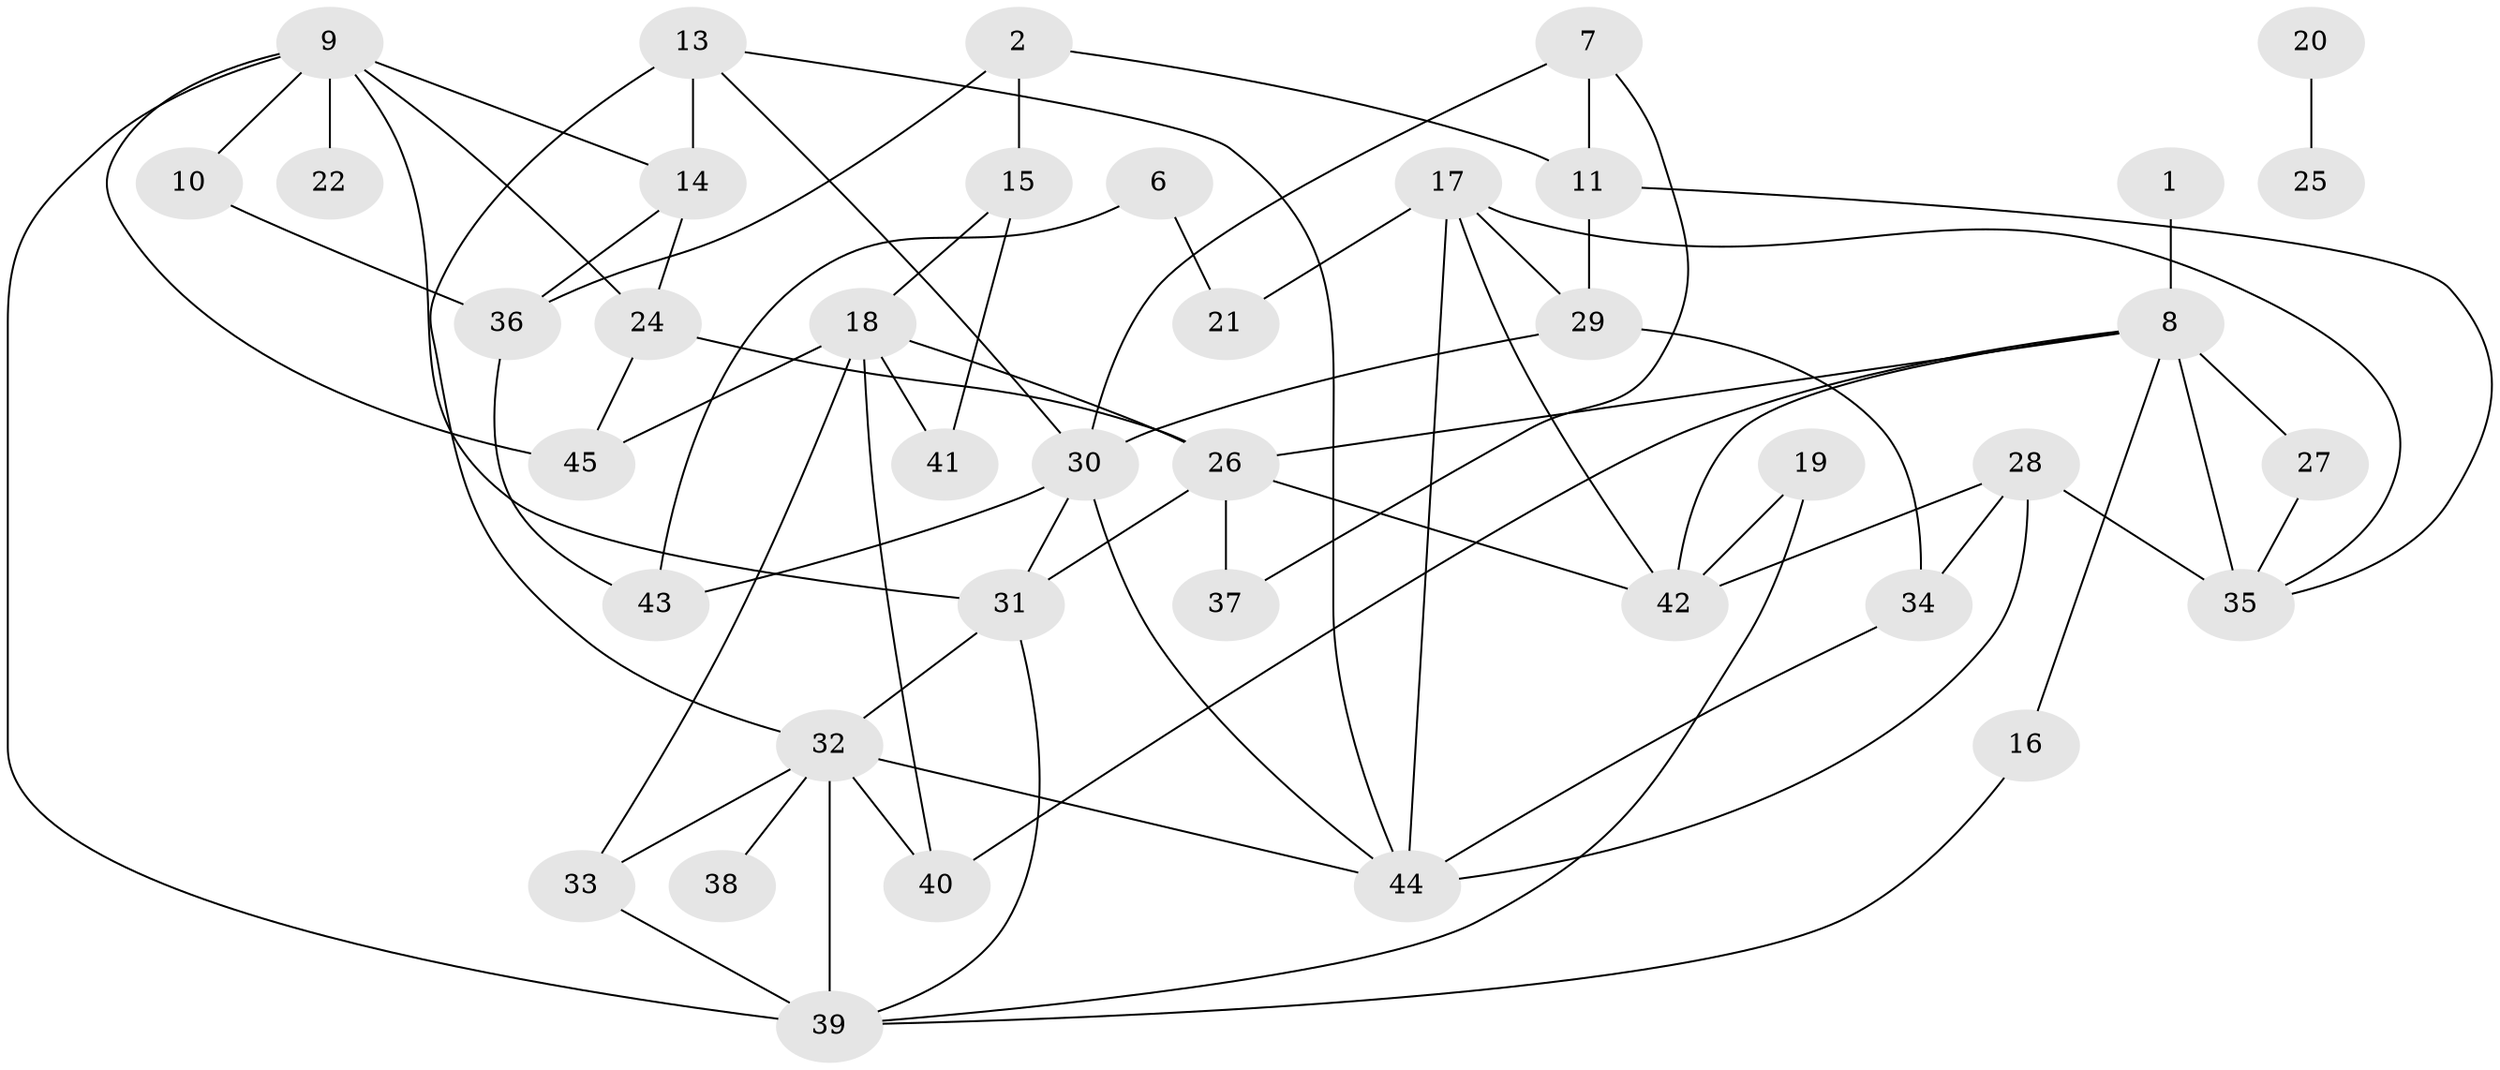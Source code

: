 // original degree distribution, {2: 0.32222222222222224, 1: 0.15555555555555556, 3: 0.2222222222222222, 5: 0.05555555555555555, 6: 0.06666666666666667, 0: 0.05555555555555555, 7: 0.022222222222222223, 9: 0.011111111111111112, 4: 0.08888888888888889}
// Generated by graph-tools (version 1.1) at 2025/00/03/09/25 03:00:52]
// undirected, 40 vertices, 72 edges
graph export_dot {
graph [start="1"]
  node [color=gray90,style=filled];
  1;
  2;
  6;
  7;
  8;
  9;
  10;
  11;
  13;
  14;
  15;
  16;
  17;
  18;
  19;
  20;
  21;
  22;
  24;
  25;
  26;
  27;
  28;
  29;
  30;
  31;
  32;
  33;
  34;
  35;
  36;
  37;
  38;
  39;
  40;
  41;
  42;
  43;
  44;
  45;
  1 -- 8 [weight=1.0];
  2 -- 11 [weight=1.0];
  2 -- 15 [weight=1.0];
  2 -- 36 [weight=1.0];
  6 -- 21 [weight=1.0];
  6 -- 43 [weight=1.0];
  7 -- 11 [weight=1.0];
  7 -- 30 [weight=1.0];
  7 -- 37 [weight=1.0];
  8 -- 16 [weight=1.0];
  8 -- 26 [weight=1.0];
  8 -- 27 [weight=1.0];
  8 -- 35 [weight=3.0];
  8 -- 40 [weight=1.0];
  8 -- 42 [weight=1.0];
  9 -- 10 [weight=1.0];
  9 -- 14 [weight=2.0];
  9 -- 22 [weight=2.0];
  9 -- 24 [weight=1.0];
  9 -- 31 [weight=1.0];
  9 -- 39 [weight=2.0];
  9 -- 45 [weight=1.0];
  10 -- 36 [weight=1.0];
  11 -- 29 [weight=1.0];
  11 -- 35 [weight=1.0];
  13 -- 14 [weight=2.0];
  13 -- 30 [weight=1.0];
  13 -- 32 [weight=1.0];
  13 -- 44 [weight=1.0];
  14 -- 24 [weight=1.0];
  14 -- 36 [weight=1.0];
  15 -- 18 [weight=1.0];
  15 -- 41 [weight=1.0];
  16 -- 39 [weight=1.0];
  17 -- 21 [weight=1.0];
  17 -- 29 [weight=1.0];
  17 -- 35 [weight=1.0];
  17 -- 42 [weight=1.0];
  17 -- 44 [weight=1.0];
  18 -- 26 [weight=1.0];
  18 -- 33 [weight=1.0];
  18 -- 40 [weight=1.0];
  18 -- 41 [weight=1.0];
  18 -- 45 [weight=1.0];
  19 -- 39 [weight=1.0];
  19 -- 42 [weight=1.0];
  20 -- 25 [weight=1.0];
  24 -- 26 [weight=1.0];
  24 -- 45 [weight=1.0];
  26 -- 31 [weight=1.0];
  26 -- 37 [weight=1.0];
  26 -- 42 [weight=2.0];
  27 -- 35 [weight=1.0];
  28 -- 34 [weight=1.0];
  28 -- 35 [weight=1.0];
  28 -- 42 [weight=1.0];
  28 -- 44 [weight=1.0];
  29 -- 30 [weight=1.0];
  29 -- 34 [weight=1.0];
  30 -- 31 [weight=1.0];
  30 -- 43 [weight=1.0];
  30 -- 44 [weight=1.0];
  31 -- 32 [weight=1.0];
  31 -- 39 [weight=1.0];
  32 -- 33 [weight=1.0];
  32 -- 38 [weight=1.0];
  32 -- 39 [weight=1.0];
  32 -- 40 [weight=1.0];
  32 -- 44 [weight=1.0];
  33 -- 39 [weight=1.0];
  34 -- 44 [weight=1.0];
  36 -- 43 [weight=1.0];
}
